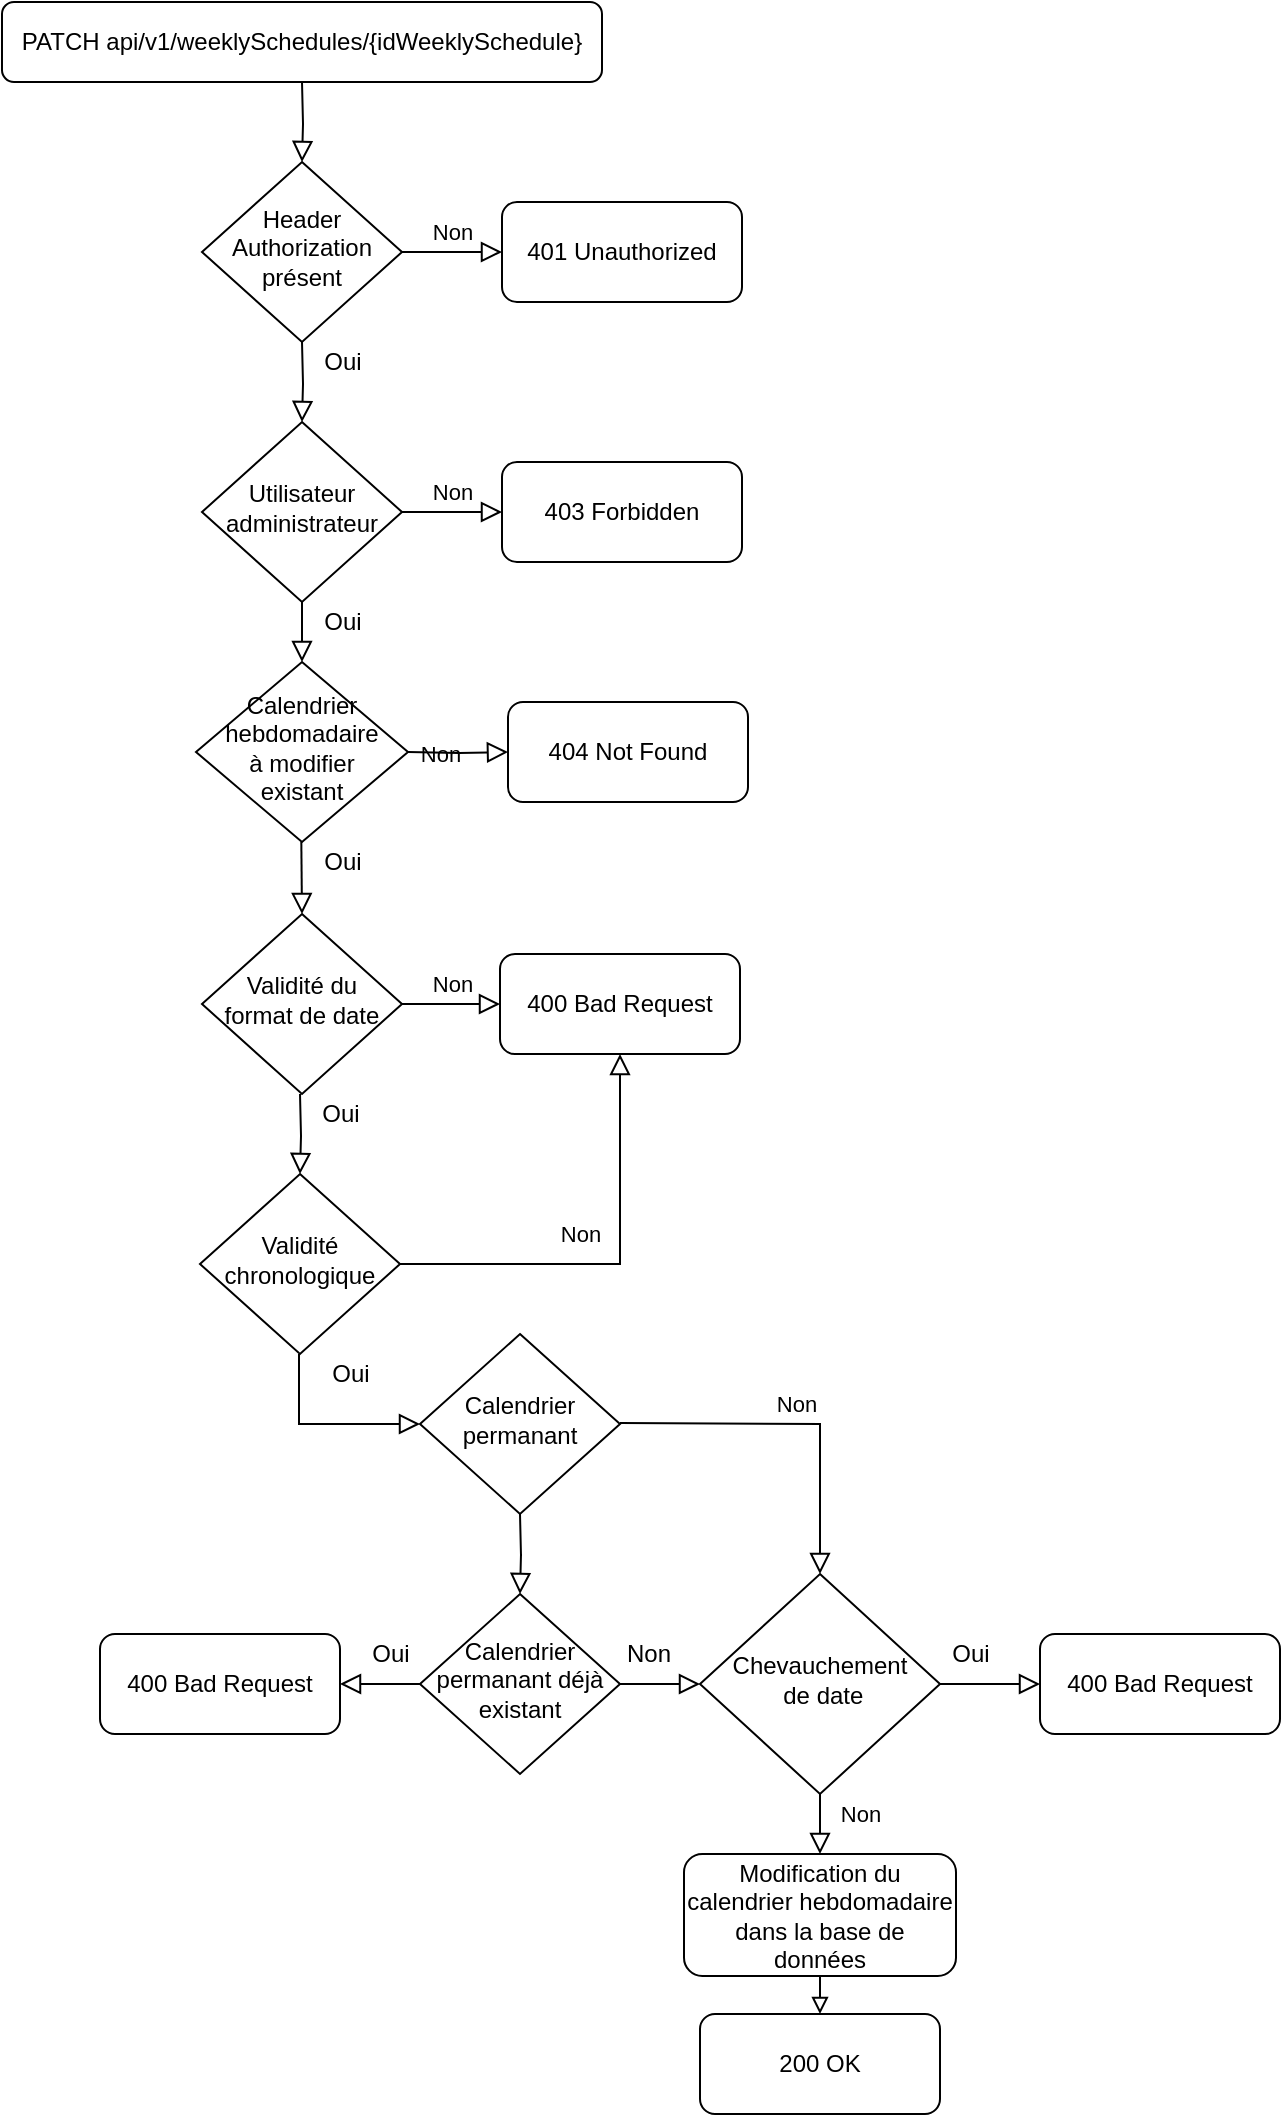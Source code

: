 <mxfile version="14.6.9" type="device"><diagram id="C5RBs43oDa-KdzZeNtuy" name="Page-1"><mxGraphModel dx="1391" dy="832" grid="1" gridSize="10" guides="1" tooltips="1" connect="1" arrows="1" fold="1" page="1" pageScale="1" pageWidth="827" pageHeight="1169" math="0" shadow="0"><root><mxCell id="WIyWlLk6GJQsqaUBKTNV-0"/><mxCell id="WIyWlLk6GJQsqaUBKTNV-1" parent="WIyWlLk6GJQsqaUBKTNV-0"/><mxCell id="WIyWlLk6GJQsqaUBKTNV-2" value="" style="rounded=0;html=1;jettySize=auto;orthogonalLoop=1;fontSize=11;endArrow=block;endFill=0;endSize=8;strokeWidth=1;shadow=0;labelBackgroundColor=none;edgeStyle=orthogonalEdgeStyle;" parent="WIyWlLk6GJQsqaUBKTNV-1" edge="1"><mxGeometry relative="1" as="geometry"><mxPoint x="220" y="300" as="sourcePoint"/><mxPoint x="220" y="330" as="targetPoint"/></mxGeometry></mxCell><mxCell id="WIyWlLk6GJQsqaUBKTNV-3" value="PATCH api/v1/weeklySchedules/{idWeeklySchedule}" style="rounded=1;whiteSpace=wrap;html=1;fontSize=12;glass=0;strokeWidth=1;shadow=0;" parent="WIyWlLk6GJQsqaUBKTNV-1" vertex="1"><mxGeometry x="70" width="300" height="40" as="geometry"/></mxCell><mxCell id="WIyWlLk6GJQsqaUBKTNV-5" value="Non" style="edgeStyle=orthogonalEdgeStyle;rounded=0;html=1;jettySize=auto;orthogonalLoop=1;fontSize=11;endArrow=block;endFill=0;endSize=8;strokeWidth=1;shadow=0;labelBackgroundColor=none;" parent="WIyWlLk6GJQsqaUBKTNV-1" source="WIyWlLk6GJQsqaUBKTNV-6" target="WIyWlLk6GJQsqaUBKTNV-7" edge="1"><mxGeometry y="10" relative="1" as="geometry"><mxPoint as="offset"/></mxGeometry></mxCell><mxCell id="WIyWlLk6GJQsqaUBKTNV-6" value="Validité du format de date" style="rhombus;whiteSpace=wrap;html=1;shadow=0;fontFamily=Helvetica;fontSize=12;align=center;strokeWidth=1;spacing=6;spacingTop=-4;" parent="WIyWlLk6GJQsqaUBKTNV-1" vertex="1"><mxGeometry x="170" y="456" width="100" height="90" as="geometry"/></mxCell><mxCell id="WIyWlLk6GJQsqaUBKTNV-7" value="400 Bad Request" style="rounded=1;whiteSpace=wrap;html=1;fontSize=12;glass=0;strokeWidth=1;shadow=0;" parent="WIyWlLk6GJQsqaUBKTNV-1" vertex="1"><mxGeometry x="319" y="476" width="120" height="50" as="geometry"/></mxCell><mxCell id="524g6i1hWJ2-e89ul838-11" style="edgeStyle=orthogonalEdgeStyle;rounded=0;orthogonalLoop=1;jettySize=auto;html=1;endArrow=block;endFill=0;entryX=0.5;entryY=0;entryDx=0;entryDy=0;" parent="WIyWlLk6GJQsqaUBKTNV-1" source="WIyWlLk6GJQsqaUBKTNV-11" target="524g6i1hWJ2-e89ul838-13" edge="1"><mxGeometry relative="1" as="geometry"><mxPoint x="500" y="997" as="targetPoint"/><Array as="points"><mxPoint x="479" y="997"/><mxPoint x="479" y="997"/></Array></mxGeometry></mxCell><mxCell id="WIyWlLk6GJQsqaUBKTNV-11" value="Modification&amp;nbsp;du calendrier hebdomadaire dans la base de données" style="rounded=1;whiteSpace=wrap;html=1;fontSize=12;glass=0;strokeWidth=1;shadow=0;" parent="WIyWlLk6GJQsqaUBKTNV-1" vertex="1"><mxGeometry x="411" y="926" width="136" height="61" as="geometry"/></mxCell><mxCell id="524g6i1hWJ2-e89ul838-13" value="200 OK" style="rounded=1;whiteSpace=wrap;html=1;fontSize=12;glass=0;strokeWidth=1;shadow=0;" parent="WIyWlLk6GJQsqaUBKTNV-1" vertex="1"><mxGeometry x="419" y="1006" width="120" height="50" as="geometry"/></mxCell><mxCell id="iDIL6tAmCs9mzdsC3x_e-0" value="" style="rounded=0;html=1;jettySize=auto;orthogonalLoop=1;fontSize=11;endArrow=block;endFill=0;endSize=8;strokeWidth=1;shadow=0;labelBackgroundColor=none;edgeStyle=orthogonalEdgeStyle;" parent="WIyWlLk6GJQsqaUBKTNV-1" target="iDIL6tAmCs9mzdsC3x_e-2" edge="1"><mxGeometry relative="1" as="geometry"><mxPoint x="220" y="40" as="sourcePoint"/></mxGeometry></mxCell><mxCell id="iDIL6tAmCs9mzdsC3x_e-1" value="Non" style="edgeStyle=orthogonalEdgeStyle;rounded=0;html=1;jettySize=auto;orthogonalLoop=1;fontSize=11;endArrow=block;endFill=0;endSize=8;strokeWidth=1;shadow=0;labelBackgroundColor=none;" parent="WIyWlLk6GJQsqaUBKTNV-1" source="iDIL6tAmCs9mzdsC3x_e-2" target="iDIL6tAmCs9mzdsC3x_e-3" edge="1"><mxGeometry y="10" relative="1" as="geometry"><mxPoint as="offset"/></mxGeometry></mxCell><mxCell id="iDIL6tAmCs9mzdsC3x_e-2" value="Header&lt;br&gt;Authorization&lt;br&gt;présent" style="rhombus;whiteSpace=wrap;html=1;shadow=0;fontFamily=Helvetica;fontSize=12;align=center;strokeWidth=1;spacing=6;spacingTop=-4;" parent="WIyWlLk6GJQsqaUBKTNV-1" vertex="1"><mxGeometry x="170" y="80" width="100" height="90" as="geometry"/></mxCell><mxCell id="iDIL6tAmCs9mzdsC3x_e-3" value="401 Unauthorized" style="rounded=1;whiteSpace=wrap;html=1;fontSize=12;glass=0;strokeWidth=1;shadow=0;" parent="WIyWlLk6GJQsqaUBKTNV-1" vertex="1"><mxGeometry x="320" y="100" width="120" height="50" as="geometry"/></mxCell><mxCell id="iDIL6tAmCs9mzdsC3x_e-7" value="" style="rounded=0;html=1;jettySize=auto;orthogonalLoop=1;fontSize=11;endArrow=block;endFill=0;endSize=8;strokeWidth=1;shadow=0;labelBackgroundColor=none;edgeStyle=orthogonalEdgeStyle;" parent="WIyWlLk6GJQsqaUBKTNV-1" target="iDIL6tAmCs9mzdsC3x_e-9" edge="1"><mxGeometry relative="1" as="geometry"><mxPoint x="220" y="170" as="sourcePoint"/></mxGeometry></mxCell><mxCell id="iDIL6tAmCs9mzdsC3x_e-8" value="Non" style="edgeStyle=orthogonalEdgeStyle;rounded=0;html=1;jettySize=auto;orthogonalLoop=1;fontSize=11;endArrow=block;endFill=0;endSize=8;strokeWidth=1;shadow=0;labelBackgroundColor=none;" parent="WIyWlLk6GJQsqaUBKTNV-1" source="iDIL6tAmCs9mzdsC3x_e-9" target="iDIL6tAmCs9mzdsC3x_e-10" edge="1"><mxGeometry y="10" relative="1" as="geometry"><mxPoint as="offset"/></mxGeometry></mxCell><mxCell id="iDIL6tAmCs9mzdsC3x_e-9" value="Utilisateur&lt;br&gt;administrateur" style="rhombus;whiteSpace=wrap;html=1;shadow=0;fontFamily=Helvetica;fontSize=12;align=center;strokeWidth=1;spacing=6;spacingTop=-4;" parent="WIyWlLk6GJQsqaUBKTNV-1" vertex="1"><mxGeometry x="170" y="210" width="100" height="90" as="geometry"/></mxCell><mxCell id="iDIL6tAmCs9mzdsC3x_e-10" value="403 Forbidden" style="rounded=1;whiteSpace=wrap;html=1;fontSize=12;glass=0;strokeWidth=1;shadow=0;" parent="WIyWlLk6GJQsqaUBKTNV-1" vertex="1"><mxGeometry x="320" y="230" width="120" height="50" as="geometry"/></mxCell><mxCell id="iDIL6tAmCs9mzdsC3x_e-11" value="" style="rounded=0;html=1;jettySize=auto;orthogonalLoop=1;fontSize=11;endArrow=block;endFill=0;endSize=8;strokeWidth=1;shadow=0;labelBackgroundColor=none;edgeStyle=orthogonalEdgeStyle;" parent="WIyWlLk6GJQsqaUBKTNV-1" target="iDIL6tAmCs9mzdsC3x_e-13" edge="1"><mxGeometry relative="1" as="geometry"><mxPoint x="219" y="546" as="sourcePoint"/></mxGeometry></mxCell><mxCell id="iDIL6tAmCs9mzdsC3x_e-12" value="Non" style="edgeStyle=orthogonalEdgeStyle;rounded=0;html=1;jettySize=auto;orthogonalLoop=1;fontSize=11;endArrow=block;endFill=0;endSize=8;strokeWidth=1;shadow=0;labelBackgroundColor=none;entryX=0.5;entryY=1;entryDx=0;entryDy=0;" parent="WIyWlLk6GJQsqaUBKTNV-1" source="iDIL6tAmCs9mzdsC3x_e-13" target="WIyWlLk6GJQsqaUBKTNV-7" edge="1"><mxGeometry x="-0.163" y="15" relative="1" as="geometry"><mxPoint as="offset"/><mxPoint x="319" y="631" as="targetPoint"/></mxGeometry></mxCell><mxCell id="iDIL6tAmCs9mzdsC3x_e-13" value="Validité chronologique" style="rhombus;whiteSpace=wrap;html=1;shadow=0;fontFamily=Helvetica;fontSize=12;align=center;strokeWidth=1;spacing=6;spacingTop=-4;" parent="WIyWlLk6GJQsqaUBKTNV-1" vertex="1"><mxGeometry x="169" y="586" width="100" height="90" as="geometry"/></mxCell><mxCell id="MclLDYGQboBeP8c7G-QB-0" value="Oui" style="text;html=1;align=center;verticalAlign=middle;resizable=0;points=[];autosize=1;strokeColor=none;" parent="WIyWlLk6GJQsqaUBKTNV-1" vertex="1"><mxGeometry x="225" y="170" width="30" height="20" as="geometry"/></mxCell><mxCell id="MclLDYGQboBeP8c7G-QB-1" value="Oui" style="text;html=1;align=center;verticalAlign=middle;resizable=0;points=[];autosize=1;strokeColor=none;" parent="WIyWlLk6GJQsqaUBKTNV-1" vertex="1"><mxGeometry x="225" y="300" width="30" height="20" as="geometry"/></mxCell><mxCell id="MclLDYGQboBeP8c7G-QB-2" value="Oui" style="text;html=1;align=center;verticalAlign=middle;resizable=0;points=[];autosize=1;strokeColor=none;" parent="WIyWlLk6GJQsqaUBKTNV-1" vertex="1"><mxGeometry x="224" y="546" width="30" height="20" as="geometry"/></mxCell><mxCell id="2eX6BuotqMP4QlGuaUzL-1" value="" style="rounded=0;html=1;jettySize=auto;orthogonalLoop=1;fontSize=11;endArrow=block;endFill=0;endSize=8;strokeWidth=1;shadow=0;labelBackgroundColor=none;edgeStyle=orthogonalEdgeStyle;entryX=0;entryY=0.5;entryDx=0;entryDy=0;" parent="WIyWlLk6GJQsqaUBKTNV-1" target="NL4rSaFDFlxbTyGI69Su-0" edge="1"><mxGeometry relative="1" as="geometry"><mxPoint x="218.5" y="676" as="sourcePoint"/><mxPoint x="218.5" y="716" as="targetPoint"/><Array as="points"><mxPoint x="219" y="711"/></Array></mxGeometry></mxCell><mxCell id="2eX6BuotqMP4QlGuaUzL-2" value="Oui" style="text;html=1;align=center;verticalAlign=middle;resizable=0;points=[];autosize=1;strokeColor=none;" parent="WIyWlLk6GJQsqaUBKTNV-1" vertex="1"><mxGeometry x="229" y="676" width="30" height="20" as="geometry"/></mxCell><mxCell id="NL4rSaFDFlxbTyGI69Su-0" value="Calendrier permanant" style="rhombus;whiteSpace=wrap;html=1;shadow=0;fontFamily=Helvetica;fontSize=12;align=center;strokeWidth=1;spacing=6;spacingTop=-4;" parent="WIyWlLk6GJQsqaUBKTNV-1" vertex="1"><mxGeometry x="279" y="666" width="100" height="90" as="geometry"/></mxCell><mxCell id="NL4rSaFDFlxbTyGI69Su-1" value="" style="rounded=0;html=1;jettySize=auto;orthogonalLoop=1;fontSize=11;endArrow=block;endFill=0;endSize=8;strokeWidth=1;shadow=0;labelBackgroundColor=none;edgeStyle=orthogonalEdgeStyle;" parent="WIyWlLk6GJQsqaUBKTNV-1" edge="1"><mxGeometry relative="1" as="geometry"><mxPoint x="329" y="756" as="sourcePoint"/><mxPoint x="329" y="796" as="targetPoint"/></mxGeometry></mxCell><mxCell id="NL4rSaFDFlxbTyGI69Su-2" value="Oui" style="text;html=1;align=center;verticalAlign=middle;resizable=0;points=[];autosize=1;strokeColor=none;" parent="WIyWlLk6GJQsqaUBKTNV-1" vertex="1"><mxGeometry x="539" y="816" width="30" height="20" as="geometry"/></mxCell><mxCell id="NL4rSaFDFlxbTyGI69Su-3" value="Calendrier permanant déjà existant" style="rhombus;whiteSpace=wrap;html=1;shadow=0;fontFamily=Helvetica;fontSize=12;align=center;strokeWidth=1;spacing=6;spacingTop=-4;" parent="WIyWlLk6GJQsqaUBKTNV-1" vertex="1"><mxGeometry x="279" y="796" width="100" height="90" as="geometry"/></mxCell><mxCell id="NL4rSaFDFlxbTyGI69Su-4" value="" style="rounded=0;html=1;jettySize=auto;orthogonalLoop=1;fontSize=11;endArrow=block;endFill=0;endSize=8;strokeWidth=1;shadow=0;labelBackgroundColor=none;edgeStyle=orthogonalEdgeStyle;" parent="WIyWlLk6GJQsqaUBKTNV-1" source="NL4rSaFDFlxbTyGI69Su-3" edge="1"><mxGeometry relative="1" as="geometry"><mxPoint x="243.58" y="856" as="sourcePoint"/><mxPoint x="239" y="841" as="targetPoint"/></mxGeometry></mxCell><mxCell id="NL4rSaFDFlxbTyGI69Su-5" value="Oui" style="text;html=1;align=center;verticalAlign=middle;resizable=0;points=[];autosize=1;strokeColor=none;" parent="WIyWlLk6GJQsqaUBKTNV-1" vertex="1"><mxGeometry x="249" y="816" width="30" height="20" as="geometry"/></mxCell><mxCell id="NL4rSaFDFlxbTyGI69Su-6" value="Non" style="edgeStyle=orthogonalEdgeStyle;rounded=0;html=1;jettySize=auto;orthogonalLoop=1;fontSize=11;endArrow=block;endFill=0;endSize=8;strokeWidth=1;shadow=0;labelBackgroundColor=none;entryX=0.5;entryY=0;entryDx=0;entryDy=0;" parent="WIyWlLk6GJQsqaUBKTNV-1" target="NL4rSaFDFlxbTyGI69Su-7" edge="1"><mxGeometry y="10" relative="1" as="geometry"><mxPoint as="offset"/><mxPoint x="379" y="710.5" as="sourcePoint"/><mxPoint x="429" y="710.5" as="targetPoint"/></mxGeometry></mxCell><mxCell id="NL4rSaFDFlxbTyGI69Su-7" value="Chevauchement&lt;br&gt;&amp;nbsp;de date" style="rhombus;whiteSpace=wrap;html=1;shadow=0;fontFamily=Helvetica;fontSize=12;align=center;strokeWidth=1;spacing=6;spacingTop=-4;" parent="WIyWlLk6GJQsqaUBKTNV-1" vertex="1"><mxGeometry x="419" y="786" width="120" height="110" as="geometry"/></mxCell><mxCell id="NL4rSaFDFlxbTyGI69Su-8" value="" style="rounded=0;html=1;jettySize=auto;orthogonalLoop=1;fontSize=11;endArrow=block;endFill=0;endSize=8;strokeWidth=1;shadow=0;labelBackgroundColor=none;edgeStyle=orthogonalEdgeStyle;exitX=1;exitY=0.5;exitDx=0;exitDy=0;" parent="WIyWlLk6GJQsqaUBKTNV-1" source="NL4rSaFDFlxbTyGI69Su-7" edge="1"><mxGeometry relative="1" as="geometry"><mxPoint x="619" y="686" as="sourcePoint"/><mxPoint x="589" y="841" as="targetPoint"/><Array as="points"><mxPoint x="569" y="841"/></Array></mxGeometry></mxCell><mxCell id="NL4rSaFDFlxbTyGI69Su-9" value="400 Bad Request" style="rounded=1;whiteSpace=wrap;html=1;fontSize=12;glass=0;strokeWidth=1;shadow=0;" parent="WIyWlLk6GJQsqaUBKTNV-1" vertex="1"><mxGeometry x="589" y="816" width="120" height="50" as="geometry"/></mxCell><mxCell id="NL4rSaFDFlxbTyGI69Su-11" value="400 Bad Request" style="rounded=1;whiteSpace=wrap;html=1;fontSize=12;glass=0;strokeWidth=1;shadow=0;" parent="WIyWlLk6GJQsqaUBKTNV-1" vertex="1"><mxGeometry x="119" y="816" width="120" height="50" as="geometry"/></mxCell><mxCell id="NL4rSaFDFlxbTyGI69Su-13" value="Non" style="text;html=1;align=center;verticalAlign=middle;resizable=0;points=[];autosize=1;strokeColor=none;" parent="WIyWlLk6GJQsqaUBKTNV-1" vertex="1"><mxGeometry x="373" y="816" width="40" height="20" as="geometry"/></mxCell><mxCell id="NL4rSaFDFlxbTyGI69Su-14" value="" style="rounded=0;html=1;jettySize=auto;orthogonalLoop=1;fontSize=11;endArrow=block;endFill=0;endSize=8;strokeWidth=1;shadow=0;labelBackgroundColor=none;edgeStyle=orthogonalEdgeStyle;exitX=1;exitY=0.5;exitDx=0;exitDy=0;entryX=0;entryY=0.5;entryDx=0;entryDy=0;" parent="WIyWlLk6GJQsqaUBKTNV-1" source="NL4rSaFDFlxbTyGI69Su-3" target="NL4rSaFDFlxbTyGI69Su-7" edge="1"><mxGeometry relative="1" as="geometry"><mxPoint x="289" y="851" as="sourcePoint"/><mxPoint x="249" y="851" as="targetPoint"/></mxGeometry></mxCell><mxCell id="NL4rSaFDFlxbTyGI69Su-15" value="Non" style="edgeStyle=orthogonalEdgeStyle;rounded=0;html=1;jettySize=auto;orthogonalLoop=1;fontSize=11;endArrow=block;endFill=0;endSize=8;strokeWidth=1;shadow=0;labelBackgroundColor=none;exitX=0.5;exitY=1;exitDx=0;exitDy=0;entryX=0.5;entryY=0;entryDx=0;entryDy=0;" parent="WIyWlLk6GJQsqaUBKTNV-1" source="NL4rSaFDFlxbTyGI69Su-7" target="WIyWlLk6GJQsqaUBKTNV-11" edge="1"><mxGeometry x="-0.333" y="20" relative="1" as="geometry"><mxPoint as="offset"/><mxPoint x="619" y="726" as="sourcePoint"/><mxPoint x="609" y="786" as="targetPoint"/><Array as="points"><mxPoint x="479" y="916"/><mxPoint x="479" y="916"/></Array></mxGeometry></mxCell><mxCell id="WzZgFCJnfHqQZ9D2_xFv-0" value="Calendrier hebdomadaire &lt;br&gt;à modifier existant" style="rhombus;whiteSpace=wrap;html=1;shadow=0;fontFamily=Helvetica;fontSize=12;align=center;strokeWidth=1;spacing=6;spacingTop=-4;" parent="WIyWlLk6GJQsqaUBKTNV-1" vertex="1"><mxGeometry x="167" y="330" width="106" height="90" as="geometry"/></mxCell><mxCell id="WzZgFCJnfHqQZ9D2_xFv-1" value="" style="rounded=0;html=1;jettySize=auto;orthogonalLoop=1;fontSize=11;endArrow=block;endFill=0;endSize=8;strokeWidth=1;shadow=0;labelBackgroundColor=none;edgeStyle=orthogonalEdgeStyle;entryX=0.5;entryY=0;entryDx=0;entryDy=0;" parent="WIyWlLk6GJQsqaUBKTNV-1" edge="1" target="WIyWlLk6GJQsqaUBKTNV-6"><mxGeometry relative="1" as="geometry"><mxPoint x="219.66" y="420" as="sourcePoint"/><mxPoint x="220" y="440" as="targetPoint"/></mxGeometry></mxCell><mxCell id="WzZgFCJnfHqQZ9D2_xFv-2" value="Non" style="edgeStyle=orthogonalEdgeStyle;rounded=0;html=1;jettySize=auto;orthogonalLoop=1;fontSize=11;endArrow=block;endFill=0;endSize=8;strokeWidth=1;shadow=0;labelBackgroundColor=none;" parent="WIyWlLk6GJQsqaUBKTNV-1" target="WzZgFCJnfHqQZ9D2_xFv-3" edge="1"><mxGeometry y="10" relative="1" as="geometry"><mxPoint as="offset"/><mxPoint x="273" y="375" as="sourcePoint"/></mxGeometry></mxCell><mxCell id="WzZgFCJnfHqQZ9D2_xFv-3" value="404 Not Found" style="rounded=1;whiteSpace=wrap;html=1;fontSize=12;glass=0;strokeWidth=1;shadow=0;" parent="WIyWlLk6GJQsqaUBKTNV-1" vertex="1"><mxGeometry x="323" y="350" width="120" height="50" as="geometry"/></mxCell><mxCell id="bkH3CwMJVti1FKD1gotq-0" value="Oui" style="text;html=1;align=center;verticalAlign=middle;resizable=0;points=[];autosize=1;strokeColor=none;" vertex="1" parent="WIyWlLk6GJQsqaUBKTNV-1"><mxGeometry x="225" y="420" width="30" height="20" as="geometry"/></mxCell></root></mxGraphModel></diagram></mxfile>